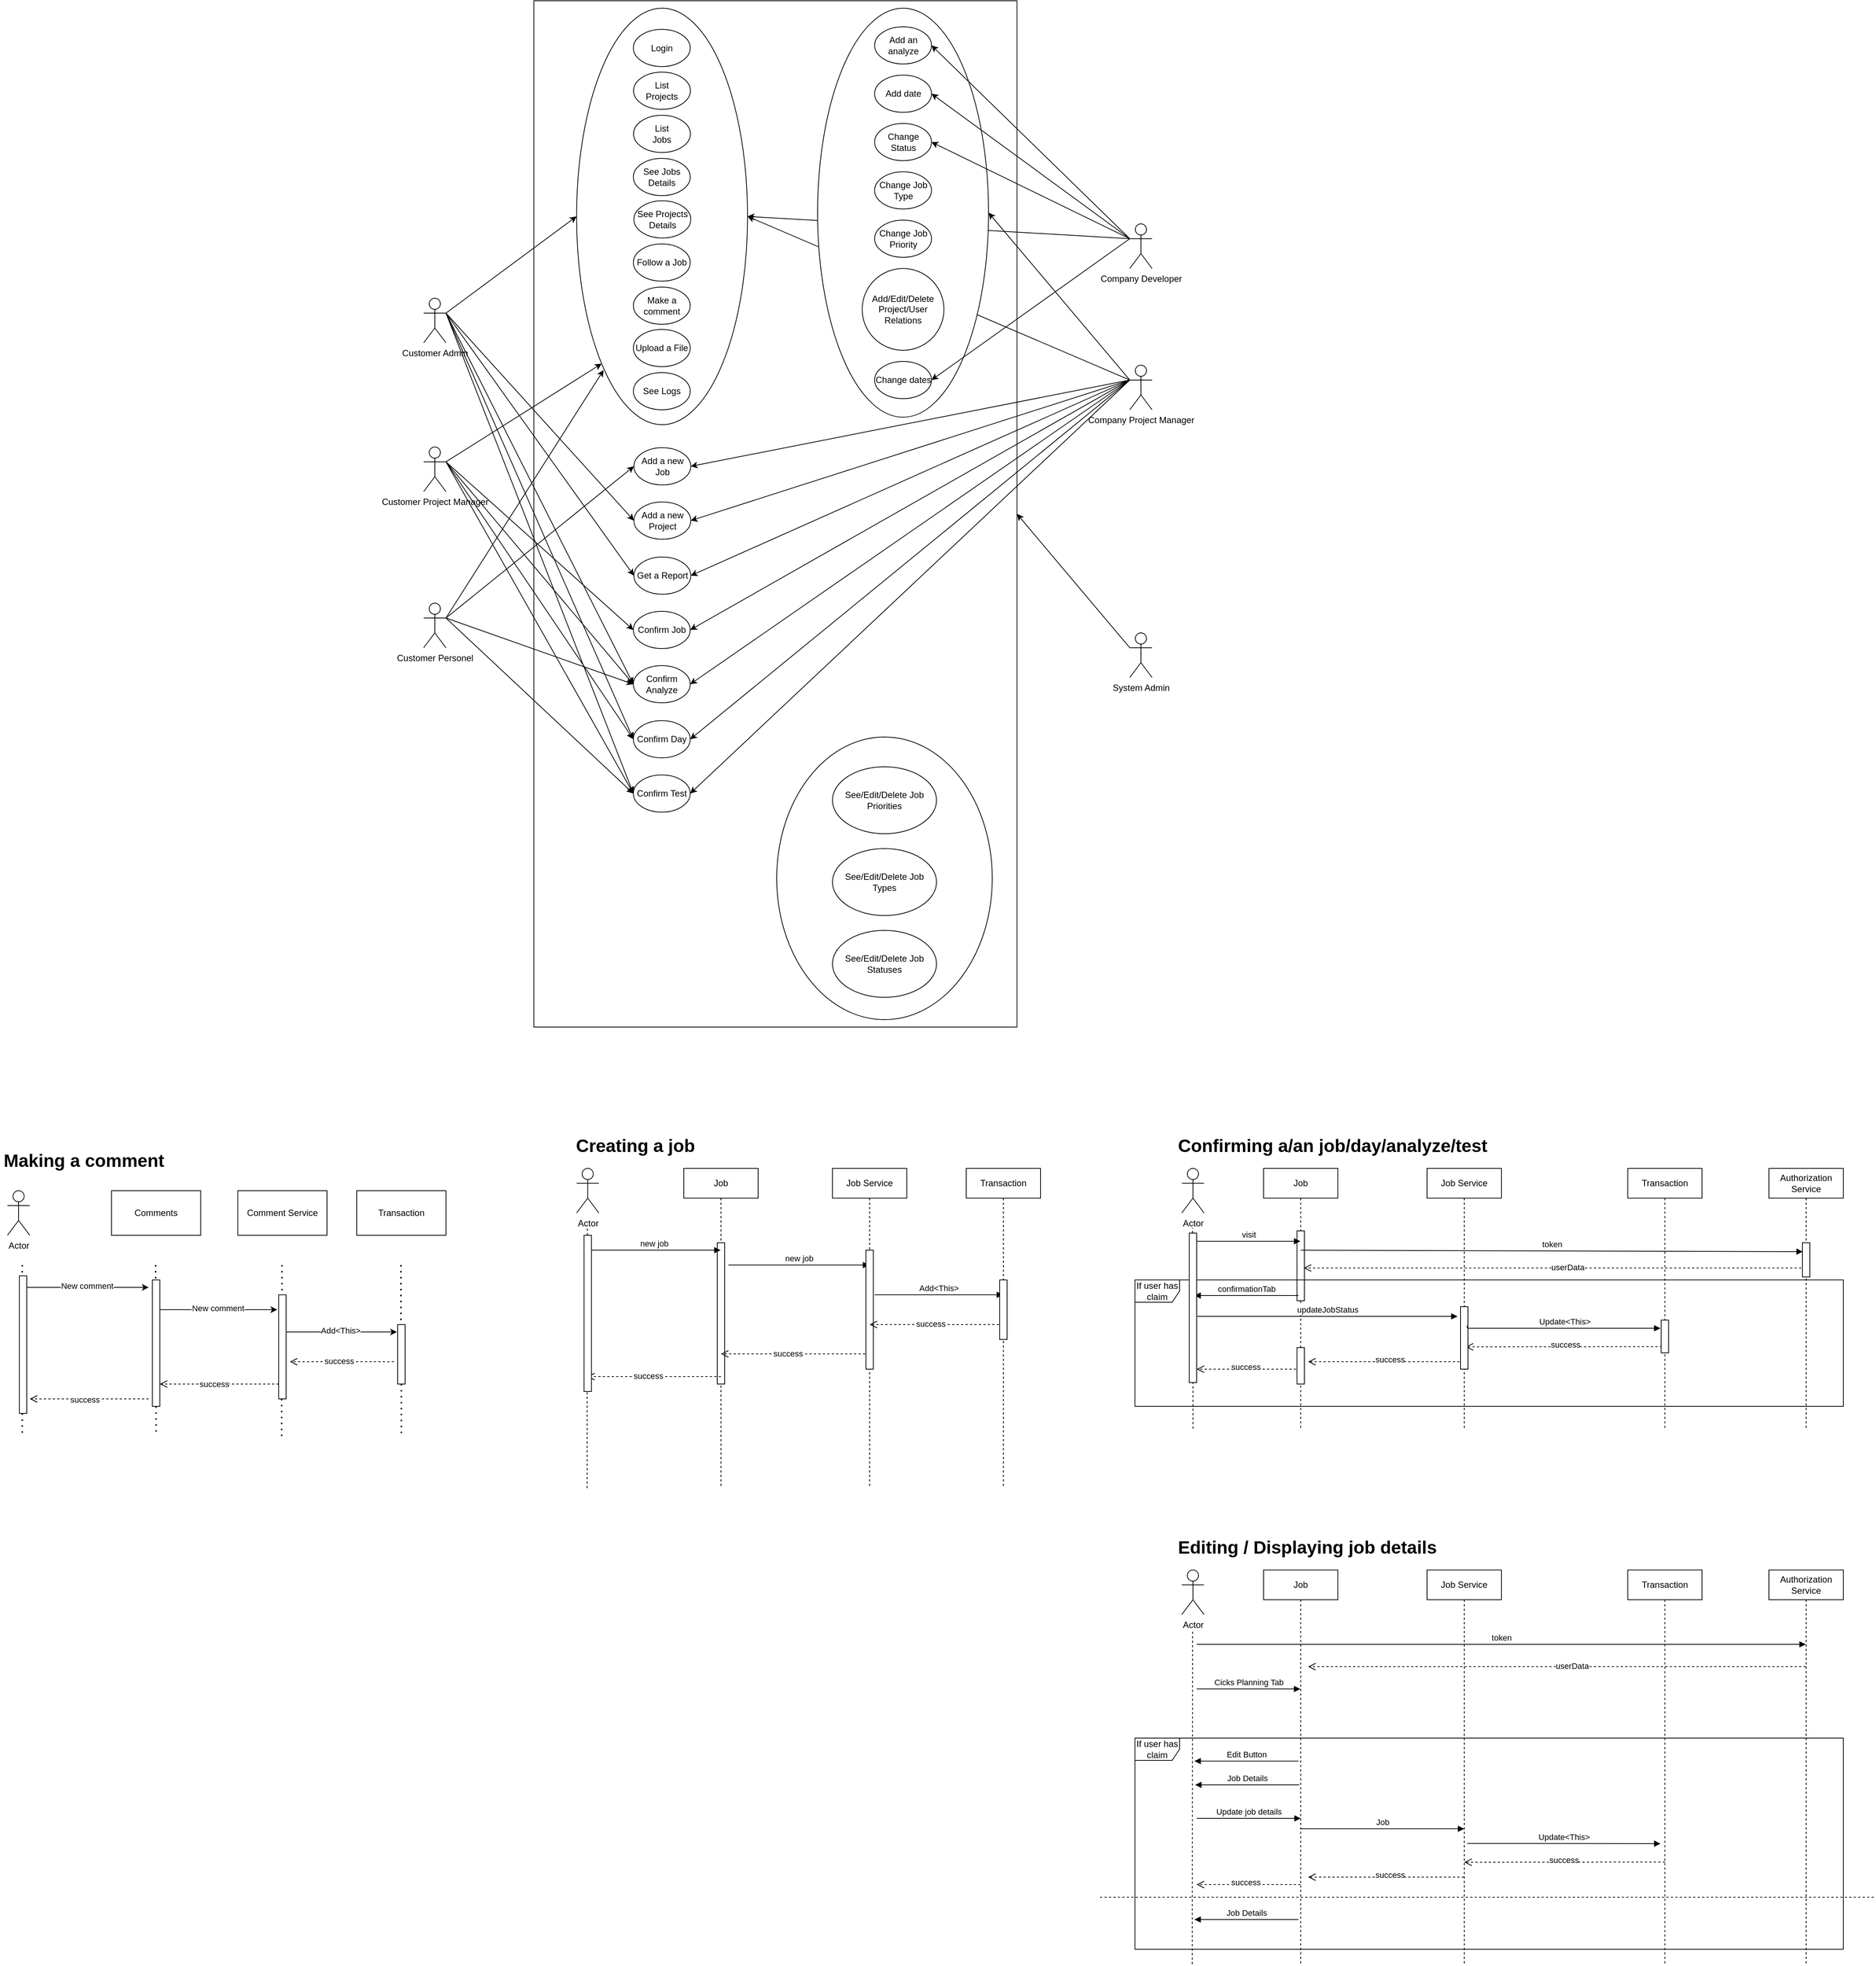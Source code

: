 <mxfile version="20.7.4" type="github">
  <diagram id="w45ohGnBDy_Xerp7tvFx" name="Sayfa -1">
    <mxGraphModel dx="1916" dy="584" grid="0" gridSize="10" guides="1" tooltips="1" connect="1" arrows="1" fold="1" page="0" pageScale="1" pageWidth="827" pageHeight="1169" math="0" shadow="0">
      <root>
        <mxCell id="0" />
        <mxCell id="1" parent="0" />
        <mxCell id="-uSJNEWJtSA9gPbqnGtd-9" value="" style="rounded=0;whiteSpace=wrap;html=1;" parent="1" vertex="1">
          <mxGeometry x="88.25" y="110" width="650" height="1380" as="geometry" />
        </mxCell>
        <mxCell id="Lnx99n3POOH0JyFM9fLy-15" value="" style="ellipse;whiteSpace=wrap;html=1;" parent="1" vertex="1">
          <mxGeometry x="415" y="1100" width="290" height="380" as="geometry" />
        </mxCell>
        <mxCell id="Lnx99n3POOH0JyFM9fLy-11" style="edgeStyle=none;rounded=0;orthogonalLoop=1;jettySize=auto;html=1;exitX=0;exitY=0.333;exitDx=0;exitDy=0;exitPerimeter=0;entryX=1;entryY=0.5;entryDx=0;entryDy=0;" parent="1" source="-uSJNEWJtSA9gPbqnGtd-5" target="Lnx99n3POOH0JyFM9fLy-6" edge="1">
          <mxGeometry relative="1" as="geometry" />
        </mxCell>
        <mxCell id="Lnx99n3POOH0JyFM9fLy-7" style="edgeStyle=none;rounded=0;orthogonalLoop=1;jettySize=auto;html=1;exitX=0;exitY=0.333;exitDx=0;exitDy=0;exitPerimeter=0;entryX=1;entryY=0.5;entryDx=0;entryDy=0;" parent="1" source="-uSJNEWJtSA9gPbqnGtd-4" target="Lnx99n3POOH0JyFM9fLy-6" edge="1">
          <mxGeometry relative="1" as="geometry" />
        </mxCell>
        <mxCell id="Lnx99n3POOH0JyFM9fLy-6" value="" style="ellipse;whiteSpace=wrap;html=1;" parent="1" vertex="1">
          <mxGeometry x="145.75" y="120" width="230" height="560" as="geometry" />
        </mxCell>
        <mxCell id="Lnx99n3POOH0JyFM9fLy-4" value="" style="ellipse;whiteSpace=wrap;html=1;" parent="1" vertex="1">
          <mxGeometry x="470" y="120" width="230" height="550" as="geometry" />
        </mxCell>
        <mxCell id="Lnx99n3POOH0JyFM9fLy-10" style="edgeStyle=none;rounded=0;orthogonalLoop=1;jettySize=auto;html=1;exitX=1;exitY=0.333;exitDx=0;exitDy=0;exitPerimeter=0;entryX=0.158;entryY=0.869;entryDx=0;entryDy=0;entryPerimeter=0;" parent="1" source="-uSJNEWJtSA9gPbqnGtd-1" target="Lnx99n3POOH0JyFM9fLy-6" edge="1">
          <mxGeometry relative="1" as="geometry" />
        </mxCell>
        <mxCell id="M1AFFUY-_mVOztEJetCT-13" style="edgeStyle=none;rounded=0;orthogonalLoop=1;jettySize=auto;html=1;exitX=1;exitY=0.333;exitDx=0;exitDy=0;exitPerimeter=0;entryX=0;entryY=0.5;entryDx=0;entryDy=0;" parent="1" source="-uSJNEWJtSA9gPbqnGtd-1" target="M1AFFUY-_mVOztEJetCT-6" edge="1">
          <mxGeometry relative="1" as="geometry" />
        </mxCell>
        <mxCell id="M1AFFUY-_mVOztEJetCT-14" style="edgeStyle=none;rounded=0;orthogonalLoop=1;jettySize=auto;html=1;exitX=1;exitY=0.333;exitDx=0;exitDy=0;exitPerimeter=0;entryX=0;entryY=0.5;entryDx=0;entryDy=0;" parent="1" source="-uSJNEWJtSA9gPbqnGtd-1" target="-uSJNEWJtSA9gPbqnGtd-65" edge="1">
          <mxGeometry relative="1" as="geometry" />
        </mxCell>
        <mxCell id="M1AFFUY-_mVOztEJetCT-22" style="edgeStyle=none;rounded=0;orthogonalLoop=1;jettySize=auto;html=1;exitX=1;exitY=0.333;exitDx=0;exitDy=0;exitPerimeter=0;entryX=0;entryY=0.5;entryDx=0;entryDy=0;" parent="1" source="-uSJNEWJtSA9gPbqnGtd-1" target="-uSJNEWJtSA9gPbqnGtd-18" edge="1">
          <mxGeometry relative="1" as="geometry" />
        </mxCell>
        <mxCell id="-uSJNEWJtSA9gPbqnGtd-1" value="Customer Personel" style="shape=umlActor;verticalLabelPosition=bottom;verticalAlign=top;html=1;outlineConnect=0;" parent="1" vertex="1">
          <mxGeometry x="-60" y="920" width="30" height="60" as="geometry" />
        </mxCell>
        <mxCell id="Lnx99n3POOH0JyFM9fLy-9" style="edgeStyle=none;rounded=0;orthogonalLoop=1;jettySize=auto;html=1;exitX=1;exitY=0.333;exitDx=0;exitDy=0;exitPerimeter=0;entryX=0;entryY=1;entryDx=0;entryDy=0;" parent="1" source="-uSJNEWJtSA9gPbqnGtd-2" target="Lnx99n3POOH0JyFM9fLy-6" edge="1">
          <mxGeometry relative="1" as="geometry" />
        </mxCell>
        <mxCell id="M1AFFUY-_mVOztEJetCT-8" style="edgeStyle=none;rounded=0;orthogonalLoop=1;jettySize=auto;html=1;exitX=1;exitY=0.333;exitDx=0;exitDy=0;exitPerimeter=0;entryX=0;entryY=0.5;entryDx=0;entryDy=0;" parent="1" source="-uSJNEWJtSA9gPbqnGtd-2" target="-uSJNEWJtSA9gPbqnGtd-17" edge="1">
          <mxGeometry relative="1" as="geometry" />
        </mxCell>
        <mxCell id="M1AFFUY-_mVOztEJetCT-12" style="edgeStyle=none;rounded=0;orthogonalLoop=1;jettySize=auto;html=1;exitX=1;exitY=0.333;exitDx=0;exitDy=0;exitPerimeter=0;entryX=0;entryY=0.5;entryDx=0;entryDy=0;" parent="1" source="-uSJNEWJtSA9gPbqnGtd-2" target="M1AFFUY-_mVOztEJetCT-6" edge="1">
          <mxGeometry relative="1" as="geometry" />
        </mxCell>
        <mxCell id="M1AFFUY-_mVOztEJetCT-24" style="edgeStyle=none;rounded=0;orthogonalLoop=1;jettySize=auto;html=1;exitX=1;exitY=0.333;exitDx=0;exitDy=0;exitPerimeter=0;entryX=0;entryY=0.5;entryDx=0;entryDy=0;" parent="1" source="-uSJNEWJtSA9gPbqnGtd-2" target="-uSJNEWJtSA9gPbqnGtd-18" edge="1">
          <mxGeometry relative="1" as="geometry" />
        </mxCell>
        <mxCell id="M1AFFUY-_mVOztEJetCT-26" style="edgeStyle=none;rounded=0;orthogonalLoop=1;jettySize=auto;html=1;exitX=1;exitY=0.333;exitDx=0;exitDy=0;exitPerimeter=0;entryX=0;entryY=0.5;entryDx=0;entryDy=0;" parent="1" source="-uSJNEWJtSA9gPbqnGtd-2" target="-uSJNEWJtSA9gPbqnGtd-19" edge="1">
          <mxGeometry relative="1" as="geometry" />
        </mxCell>
        <mxCell id="-uSJNEWJtSA9gPbqnGtd-2" value="Customer Project Manager" style="shape=umlActor;verticalLabelPosition=bottom;verticalAlign=top;html=1;outlineConnect=0;" parent="1" vertex="1">
          <mxGeometry x="-60" y="710" width="30" height="60" as="geometry" />
        </mxCell>
        <mxCell id="Lnx99n3POOH0JyFM9fLy-8" style="edgeStyle=none;rounded=0;orthogonalLoop=1;jettySize=auto;html=1;exitX=1;exitY=0.333;exitDx=0;exitDy=0;exitPerimeter=0;entryX=0;entryY=0.5;entryDx=0;entryDy=0;" parent="1" source="-uSJNEWJtSA9gPbqnGtd-3" target="Lnx99n3POOH0JyFM9fLy-6" edge="1">
          <mxGeometry relative="1" as="geometry" />
        </mxCell>
        <mxCell id="M1AFFUY-_mVOztEJetCT-1" style="rounded=0;orthogonalLoop=1;jettySize=auto;html=1;exitX=1;exitY=0.333;exitDx=0;exitDy=0;exitPerimeter=0;entryX=0;entryY=0.5;entryDx=0;entryDy=0;" parent="1" source="-uSJNEWJtSA9gPbqnGtd-3" target="-uSJNEWJtSA9gPbqnGtd-13" edge="1">
          <mxGeometry relative="1" as="geometry" />
        </mxCell>
        <mxCell id="M1AFFUY-_mVOztEJetCT-2" style="edgeStyle=none;rounded=0;orthogonalLoop=1;jettySize=auto;html=1;exitX=1;exitY=0.333;exitDx=0;exitDy=0;exitPerimeter=0;entryX=0;entryY=0.5;entryDx=0;entryDy=0;" parent="1" source="-uSJNEWJtSA9gPbqnGtd-3" target="-uSJNEWJtSA9gPbqnGtd-24" edge="1">
          <mxGeometry relative="1" as="geometry" />
        </mxCell>
        <mxCell id="M1AFFUY-_mVOztEJetCT-3" style="edgeStyle=none;rounded=0;orthogonalLoop=1;jettySize=auto;html=1;exitX=1;exitY=0.333;exitDx=0;exitDy=0;exitPerimeter=0;entryX=0;entryY=0.5;entryDx=0;entryDy=0;" parent="1" source="-uSJNEWJtSA9gPbqnGtd-3" target="-uSJNEWJtSA9gPbqnGtd-19" edge="1">
          <mxGeometry relative="1" as="geometry" />
        </mxCell>
        <mxCell id="M1AFFUY-_mVOztEJetCT-7" style="edgeStyle=none;rounded=0;orthogonalLoop=1;jettySize=auto;html=1;exitX=1;exitY=0.333;exitDx=0;exitDy=0;exitPerimeter=0;entryX=0;entryY=0.5;entryDx=0;entryDy=0;" parent="1" source="-uSJNEWJtSA9gPbqnGtd-3" target="M1AFFUY-_mVOztEJetCT-6" edge="1">
          <mxGeometry relative="1" as="geometry" />
        </mxCell>
        <mxCell id="M1AFFUY-_mVOztEJetCT-25" style="edgeStyle=none;rounded=0;orthogonalLoop=1;jettySize=auto;html=1;exitX=1;exitY=0.333;exitDx=0;exitDy=0;exitPerimeter=0;entryX=0;entryY=0.5;entryDx=0;entryDy=0;" parent="1" source="-uSJNEWJtSA9gPbqnGtd-3" target="-uSJNEWJtSA9gPbqnGtd-18" edge="1">
          <mxGeometry relative="1" as="geometry" />
        </mxCell>
        <mxCell id="-uSJNEWJtSA9gPbqnGtd-3" value="Customer Admin" style="shape=umlActor;verticalLabelPosition=bottom;verticalAlign=top;html=1;outlineConnect=0;" parent="1" vertex="1">
          <mxGeometry x="-60" y="510" width="30" height="60" as="geometry" />
        </mxCell>
        <mxCell id="Lnx99n3POOH0JyFM9fLy-12" style="edgeStyle=none;rounded=0;orthogonalLoop=1;jettySize=auto;html=1;exitX=0;exitY=0.333;exitDx=0;exitDy=0;exitPerimeter=0;entryX=1;entryY=0.5;entryDx=0;entryDy=0;" parent="1" source="-uSJNEWJtSA9gPbqnGtd-4" target="-uSJNEWJtSA9gPbqnGtd-21" edge="1">
          <mxGeometry relative="1" as="geometry" />
        </mxCell>
        <mxCell id="Lnx99n3POOH0JyFM9fLy-13" style="edgeStyle=none;rounded=0;orthogonalLoop=1;jettySize=auto;html=1;exitX=0;exitY=0.333;exitDx=0;exitDy=0;exitPerimeter=0;entryX=1;entryY=0.5;entryDx=0;entryDy=0;" parent="1" source="-uSJNEWJtSA9gPbqnGtd-4" target="-uSJNEWJtSA9gPbqnGtd-20" edge="1">
          <mxGeometry relative="1" as="geometry" />
        </mxCell>
        <mxCell id="Lnx99n3POOH0JyFM9fLy-14" style="edgeStyle=none;rounded=0;orthogonalLoop=1;jettySize=auto;html=1;exitX=0;exitY=0.333;exitDx=0;exitDy=0;exitPerimeter=0;entryX=1;entryY=0.5;entryDx=0;entryDy=0;" parent="1" source="-uSJNEWJtSA9gPbqnGtd-4" target="-uSJNEWJtSA9gPbqnGtd-14" edge="1">
          <mxGeometry relative="1" as="geometry" />
        </mxCell>
        <mxCell id="M1AFFUY-_mVOztEJetCT-65" style="edgeStyle=none;rounded=0;orthogonalLoop=1;jettySize=auto;html=1;exitX=0;exitY=0.333;exitDx=0;exitDy=0;exitPerimeter=0;entryX=1;entryY=0.5;entryDx=0;entryDy=0;" parent="1" source="-uSJNEWJtSA9gPbqnGtd-4" target="M1AFFUY-_mVOztEJetCT-61" edge="1">
          <mxGeometry relative="1" as="geometry" />
        </mxCell>
        <mxCell id="-uSJNEWJtSA9gPbqnGtd-4" value="Company Developer" style="shape=umlActor;verticalLabelPosition=bottom;verticalAlign=top;html=1;outlineConnect=0;" parent="1" vertex="1">
          <mxGeometry x="890" y="410" width="30" height="60" as="geometry" />
        </mxCell>
        <mxCell id="Lnx99n3POOH0JyFM9fLy-5" style="edgeStyle=none;rounded=0;orthogonalLoop=1;jettySize=auto;html=1;exitX=0;exitY=0.333;exitDx=0;exitDy=0;exitPerimeter=0;entryX=1;entryY=0.5;entryDx=0;entryDy=0;" parent="1" source="-uSJNEWJtSA9gPbqnGtd-5" target="Lnx99n3POOH0JyFM9fLy-4" edge="1">
          <mxGeometry relative="1" as="geometry" />
        </mxCell>
        <mxCell id="M1AFFUY-_mVOztEJetCT-15" style="edgeStyle=none;rounded=0;orthogonalLoop=1;jettySize=auto;html=1;exitX=0;exitY=0.333;exitDx=0;exitDy=0;exitPerimeter=0;entryX=1;entryY=0.5;entryDx=0;entryDy=0;" parent="1" source="-uSJNEWJtSA9gPbqnGtd-5" target="-uSJNEWJtSA9gPbqnGtd-13" edge="1">
          <mxGeometry relative="1" as="geometry" />
        </mxCell>
        <mxCell id="M1AFFUY-_mVOztEJetCT-16" style="edgeStyle=none;rounded=0;orthogonalLoop=1;jettySize=auto;html=1;exitX=0;exitY=0.333;exitDx=0;exitDy=0;exitPerimeter=0;entryX=1;entryY=0.5;entryDx=0;entryDy=0;" parent="1" source="-uSJNEWJtSA9gPbqnGtd-5" target="-uSJNEWJtSA9gPbqnGtd-65" edge="1">
          <mxGeometry relative="1" as="geometry" />
        </mxCell>
        <mxCell id="M1AFFUY-_mVOztEJetCT-17" style="edgeStyle=none;rounded=0;orthogonalLoop=1;jettySize=auto;html=1;exitX=0;exitY=0.333;exitDx=0;exitDy=0;exitPerimeter=0;entryX=1;entryY=0.5;entryDx=0;entryDy=0;" parent="1" source="-uSJNEWJtSA9gPbqnGtd-5" target="-uSJNEWJtSA9gPbqnGtd-24" edge="1">
          <mxGeometry relative="1" as="geometry" />
        </mxCell>
        <mxCell id="M1AFFUY-_mVOztEJetCT-18" style="edgeStyle=none;rounded=0;orthogonalLoop=1;jettySize=auto;html=1;exitX=0;exitY=0.333;exitDx=0;exitDy=0;exitPerimeter=0;entryX=1;entryY=0.5;entryDx=0;entryDy=0;" parent="1" source="-uSJNEWJtSA9gPbqnGtd-5" target="-uSJNEWJtSA9gPbqnGtd-17" edge="1">
          <mxGeometry relative="1" as="geometry" />
        </mxCell>
        <mxCell id="M1AFFUY-_mVOztEJetCT-19" style="edgeStyle=none;rounded=0;orthogonalLoop=1;jettySize=auto;html=1;exitX=0;exitY=0.333;exitDx=0;exitDy=0;exitPerimeter=0;entryX=1;entryY=0.5;entryDx=0;entryDy=0;" parent="1" source="-uSJNEWJtSA9gPbqnGtd-5" target="-uSJNEWJtSA9gPbqnGtd-18" edge="1">
          <mxGeometry relative="1" as="geometry" />
        </mxCell>
        <mxCell id="M1AFFUY-_mVOztEJetCT-20" style="edgeStyle=none;rounded=0;orthogonalLoop=1;jettySize=auto;html=1;exitX=0;exitY=0.333;exitDx=0;exitDy=0;exitPerimeter=0;entryX=1;entryY=0.5;entryDx=0;entryDy=0;" parent="1" source="-uSJNEWJtSA9gPbqnGtd-5" target="-uSJNEWJtSA9gPbqnGtd-19" edge="1">
          <mxGeometry relative="1" as="geometry" />
        </mxCell>
        <mxCell id="M1AFFUY-_mVOztEJetCT-21" style="edgeStyle=none;rounded=0;orthogonalLoop=1;jettySize=auto;html=1;exitX=0;exitY=0.333;exitDx=0;exitDy=0;exitPerimeter=0;entryX=1;entryY=0.5;entryDx=0;entryDy=0;" parent="1" source="-uSJNEWJtSA9gPbqnGtd-5" target="M1AFFUY-_mVOztEJetCT-6" edge="1">
          <mxGeometry relative="1" as="geometry" />
        </mxCell>
        <mxCell id="-uSJNEWJtSA9gPbqnGtd-5" value="Company Project Manager" style="shape=umlActor;verticalLabelPosition=bottom;verticalAlign=top;html=1;outlineConnect=0;" parent="1" vertex="1">
          <mxGeometry x="890" y="600" width="30" height="60" as="geometry" />
        </mxCell>
        <mxCell id="Lnx99n3POOH0JyFM9fLy-3" style="edgeStyle=none;rounded=0;orthogonalLoop=1;jettySize=auto;html=1;exitX=0;exitY=0.333;exitDx=0;exitDy=0;exitPerimeter=0;entryX=1;entryY=0.5;entryDx=0;entryDy=0;" parent="1" source="-uSJNEWJtSA9gPbqnGtd-6" target="-uSJNEWJtSA9gPbqnGtd-9" edge="1">
          <mxGeometry relative="1" as="geometry" />
        </mxCell>
        <mxCell id="-uSJNEWJtSA9gPbqnGtd-6" value="System Admin" style="shape=umlActor;verticalLabelPosition=bottom;verticalAlign=top;html=1;outlineConnect=0;" parent="1" vertex="1">
          <mxGeometry x="890" y="960" width="30" height="60" as="geometry" />
        </mxCell>
        <mxCell id="-uSJNEWJtSA9gPbqnGtd-10" value="Login" style="ellipse;whiteSpace=wrap;html=1;" parent="1" vertex="1">
          <mxGeometry x="222.13" y="148.5" width="76.5" height="50" as="geometry" />
        </mxCell>
        <mxCell id="-uSJNEWJtSA9gPbqnGtd-11" value="List&lt;br&gt;Projects" style="ellipse;whiteSpace=wrap;html=1;" parent="1" vertex="1">
          <mxGeometry x="222.38" y="206" width="76.5" height="50" as="geometry" />
        </mxCell>
        <mxCell id="-uSJNEWJtSA9gPbqnGtd-12" value="List&lt;br&gt;Jobs" style="ellipse;whiteSpace=wrap;html=1;" parent="1" vertex="1">
          <mxGeometry x="222.38" y="264" width="76.5" height="50" as="geometry" />
        </mxCell>
        <mxCell id="-uSJNEWJtSA9gPbqnGtd-13" value="Add a new Project" style="ellipse;whiteSpace=wrap;html=1;" parent="1" vertex="1">
          <mxGeometry x="222.88" y="784" width="76.5" height="50" as="geometry" />
        </mxCell>
        <mxCell id="-uSJNEWJtSA9gPbqnGtd-14" value="Add an analyze" style="ellipse;whiteSpace=wrap;html=1;" parent="1" vertex="1">
          <mxGeometry x="546.75" y="145" width="76.5" height="50" as="geometry" />
        </mxCell>
        <mxCell id="-uSJNEWJtSA9gPbqnGtd-16" value="See Jobs Details" style="ellipse;whiteSpace=wrap;html=1;" parent="1" vertex="1">
          <mxGeometry x="222.13" y="322" width="76.5" height="50" as="geometry" />
        </mxCell>
        <mxCell id="-uSJNEWJtSA9gPbqnGtd-17" value="Confirm Job" style="ellipse;whiteSpace=wrap;html=1;" parent="1" vertex="1">
          <mxGeometry x="222.13" y="931" width="76.5" height="50" as="geometry" />
        </mxCell>
        <mxCell id="-uSJNEWJtSA9gPbqnGtd-18" value="Confirm Analyze" style="ellipse;whiteSpace=wrap;html=1;" parent="1" vertex="1">
          <mxGeometry x="222.13" y="1004" width="76.5" height="50" as="geometry" />
        </mxCell>
        <mxCell id="-uSJNEWJtSA9gPbqnGtd-19" value="Confirm Day" style="ellipse;whiteSpace=wrap;html=1;" parent="1" vertex="1">
          <mxGeometry x="222.13" y="1078" width="76.5" height="50" as="geometry" />
        </mxCell>
        <mxCell id="-uSJNEWJtSA9gPbqnGtd-20" value="Add date" style="ellipse;whiteSpace=wrap;html=1;" parent="1" vertex="1">
          <mxGeometry x="546.75" y="210" width="76.5" height="50" as="geometry" />
        </mxCell>
        <mxCell id="-uSJNEWJtSA9gPbqnGtd-21" value="Change Status" style="ellipse;whiteSpace=wrap;html=1;" parent="1" vertex="1">
          <mxGeometry x="546.75" y="275" width="76.5" height="50" as="geometry" />
        </mxCell>
        <mxCell id="-uSJNEWJtSA9gPbqnGtd-22" value="Change Job Type" style="ellipse;whiteSpace=wrap;html=1;" parent="1" vertex="1">
          <mxGeometry x="546.75" y="340" width="76.5" height="50" as="geometry" />
        </mxCell>
        <mxCell id="-uSJNEWJtSA9gPbqnGtd-23" value="See Projects Details" style="ellipse;whiteSpace=wrap;html=1;" parent="1" vertex="1">
          <mxGeometry x="222.88" y="379" width="76.5" height="50" as="geometry" />
        </mxCell>
        <mxCell id="-uSJNEWJtSA9gPbqnGtd-24" value="Get a Report" style="ellipse;whiteSpace=wrap;html=1;" parent="1" vertex="1">
          <mxGeometry x="222.88" y="858" width="76.5" height="50" as="geometry" />
        </mxCell>
        <mxCell id="-uSJNEWJtSA9gPbqnGtd-25" value="Change Job Priority" style="ellipse;whiteSpace=wrap;html=1;" parent="1" vertex="1">
          <mxGeometry x="546.75" y="405" width="76.5" height="50" as="geometry" />
        </mxCell>
        <mxCell id="-uSJNEWJtSA9gPbqnGtd-26" value="Follow a Job" style="ellipse;whiteSpace=wrap;html=1;" parent="1" vertex="1">
          <mxGeometry x="222.13" y="437" width="76.5" height="50" as="geometry" />
        </mxCell>
        <mxCell id="-uSJNEWJtSA9gPbqnGtd-65" value="Add a new Job" style="ellipse;whiteSpace=wrap;html=1;" parent="1" vertex="1">
          <mxGeometry x="222.88" y="711" width="76.5" height="50" as="geometry" />
        </mxCell>
        <mxCell id="-uSJNEWJtSA9gPbqnGtd-94" value="See/Edit/Delete Job Priorities" style="ellipse;whiteSpace=wrap;html=1;" parent="1" vertex="1">
          <mxGeometry x="490" y="1140" width="140" height="90" as="geometry" />
        </mxCell>
        <mxCell id="-uSJNEWJtSA9gPbqnGtd-95" value="See/Edit/Delete Job Types" style="ellipse;whiteSpace=wrap;html=1;" parent="1" vertex="1">
          <mxGeometry x="490" y="1250" width="140" height="90" as="geometry" />
        </mxCell>
        <mxCell id="-uSJNEWJtSA9gPbqnGtd-96" value="See/Edit/Delete Job Statuses" style="ellipse;whiteSpace=wrap;html=1;" parent="1" vertex="1">
          <mxGeometry x="490" y="1360" width="140" height="90" as="geometry" />
        </mxCell>
        <mxCell id="-uSJNEWJtSA9gPbqnGtd-97" value="Add/Edit/Delete Project/User Relations" style="ellipse;whiteSpace=wrap;html=1;" parent="1" vertex="1">
          <mxGeometry x="530" y="470" width="110" height="110" as="geometry" />
        </mxCell>
        <mxCell id="CAaWFLAtYZoqQ0CIBGkB-1" value="Actor" style="shape=umlActor;verticalLabelPosition=bottom;verticalAlign=top;html=1;outlineConnect=0;" parent="1" vertex="1">
          <mxGeometry x="-620" y="1710" width="30" height="60" as="geometry" />
        </mxCell>
        <mxCell id="CAaWFLAtYZoqQ0CIBGkB-2" value="" style="endArrow=none;dashed=1;html=1;dashPattern=1 3;strokeWidth=2;rounded=0;startArrow=none;" parent="1" source="CAaWFLAtYZoqQ0CIBGkB-45" edge="1">
          <mxGeometry width="50" height="50" relative="1" as="geometry">
            <mxPoint x="-600" y="1810" as="sourcePoint" />
            <mxPoint x="-600" y="2040" as="targetPoint" />
          </mxGeometry>
        </mxCell>
        <mxCell id="CAaWFLAtYZoqQ0CIBGkB-3" value="Comments" style="rounded=0;whiteSpace=wrap;html=1;" parent="1" vertex="1">
          <mxGeometry x="-480" y="1710" width="120" height="60" as="geometry" />
        </mxCell>
        <mxCell id="CAaWFLAtYZoqQ0CIBGkB-4" value="Comment Service" style="rounded=0;whiteSpace=wrap;html=1;" parent="1" vertex="1">
          <mxGeometry x="-310" y="1710" width="120" height="60" as="geometry" />
        </mxCell>
        <mxCell id="CAaWFLAtYZoqQ0CIBGkB-5" value="Transaction" style="rounded=0;whiteSpace=wrap;html=1;" parent="1" vertex="1">
          <mxGeometry x="-150" y="1710" width="120" height="60" as="geometry" />
        </mxCell>
        <mxCell id="CAaWFLAtYZoqQ0CIBGkB-6" value="" style="endArrow=none;dashed=1;html=1;dashPattern=1 3;strokeWidth=2;rounded=0;startArrow=none;" parent="1" source="CAaWFLAtYZoqQ0CIBGkB-22" edge="1">
          <mxGeometry width="50" height="50" relative="1" as="geometry">
            <mxPoint x="-420.59" y="1810" as="sourcePoint" />
            <mxPoint x="-420" y="2040" as="targetPoint" />
          </mxGeometry>
        </mxCell>
        <mxCell id="CAaWFLAtYZoqQ0CIBGkB-7" value="" style="endArrow=none;dashed=1;html=1;dashPattern=1 3;strokeWidth=2;rounded=0;startArrow=none;" parent="1" source="CAaWFLAtYZoqQ0CIBGkB-20" edge="1">
          <mxGeometry width="50" height="50" relative="1" as="geometry">
            <mxPoint x="-250.59" y="1810" as="sourcePoint" />
            <mxPoint x="-251" y="2040" as="targetPoint" />
          </mxGeometry>
        </mxCell>
        <mxCell id="CAaWFLAtYZoqQ0CIBGkB-8" value="" style="endArrow=none;dashed=1;html=1;dashPattern=1 3;strokeWidth=2;rounded=0;startArrow=none;" parent="1" source="CAaWFLAtYZoqQ0CIBGkB-18" edge="1">
          <mxGeometry width="50" height="50" relative="1" as="geometry">
            <mxPoint x="-90.59" y="1810" as="sourcePoint" />
            <mxPoint x="-90" y="2040" as="targetPoint" />
          </mxGeometry>
        </mxCell>
        <mxCell id="CAaWFLAtYZoqQ0CIBGkB-9" value="" style="endArrow=classic;html=1;rounded=0;" parent="1" edge="1">
          <mxGeometry width="50" height="50" relative="1" as="geometry">
            <mxPoint x="-600" y="1840" as="sourcePoint" />
            <mxPoint x="-430" y="1840" as="targetPoint" />
          </mxGeometry>
        </mxCell>
        <mxCell id="CAaWFLAtYZoqQ0CIBGkB-10" value="New comment" style="edgeLabel;html=1;align=center;verticalAlign=middle;resizable=0;points=[];" parent="CAaWFLAtYZoqQ0CIBGkB-9" vertex="1" connectable="0">
          <mxGeometry x="0.269" y="3" relative="1" as="geometry">
            <mxPoint x="-21" y="1" as="offset" />
          </mxGeometry>
        </mxCell>
        <mxCell id="CAaWFLAtYZoqQ0CIBGkB-11" value="" style="endArrow=classic;html=1;rounded=0;" parent="1" edge="1">
          <mxGeometry width="50" height="50" relative="1" as="geometry">
            <mxPoint x="-420" y="1870" as="sourcePoint" />
            <mxPoint x="-257" y="1870" as="targetPoint" />
          </mxGeometry>
        </mxCell>
        <mxCell id="CAaWFLAtYZoqQ0CIBGkB-12" value="New comment" style="edgeLabel;html=1;align=center;verticalAlign=middle;resizable=0;points=[];" parent="CAaWFLAtYZoqQ0CIBGkB-11" vertex="1" connectable="0">
          <mxGeometry x="0.269" y="3" relative="1" as="geometry">
            <mxPoint x="-21" y="1" as="offset" />
          </mxGeometry>
        </mxCell>
        <mxCell id="CAaWFLAtYZoqQ0CIBGkB-13" value="" style="endArrow=classic;html=1;rounded=0;" parent="1" edge="1">
          <mxGeometry width="50" height="50" relative="1" as="geometry">
            <mxPoint x="-246" y="1900" as="sourcePoint" />
            <mxPoint x="-96" y="1900" as="targetPoint" />
          </mxGeometry>
        </mxCell>
        <mxCell id="CAaWFLAtYZoqQ0CIBGkB-14" value="Add&amp;lt;This&amp;gt;" style="edgeLabel;html=1;align=center;verticalAlign=middle;resizable=0;points=[];" parent="CAaWFLAtYZoqQ0CIBGkB-13" vertex="1" connectable="0">
          <mxGeometry x="0.269" y="3" relative="1" as="geometry">
            <mxPoint x="-21" y="1" as="offset" />
          </mxGeometry>
        </mxCell>
        <mxCell id="CAaWFLAtYZoqQ0CIBGkB-15" value="" style="html=1;verticalAlign=bottom;endArrow=open;dashed=1;endSize=8;rounded=0;" parent="1" edge="1">
          <mxGeometry relative="1" as="geometry">
            <mxPoint x="-100" y="1940" as="sourcePoint" />
            <mxPoint x="-240" y="1940" as="targetPoint" />
          </mxGeometry>
        </mxCell>
        <mxCell id="CAaWFLAtYZoqQ0CIBGkB-32" value="success" style="edgeLabel;html=1;align=center;verticalAlign=middle;resizable=0;points=[];" parent="CAaWFLAtYZoqQ0CIBGkB-15" vertex="1" connectable="0">
          <mxGeometry x="0.214" y="2" relative="1" as="geometry">
            <mxPoint x="11" y="-3" as="offset" />
          </mxGeometry>
        </mxCell>
        <mxCell id="CAaWFLAtYZoqQ0CIBGkB-16" value="" style="html=1;verticalAlign=bottom;endArrow=open;dashed=1;endSize=8;rounded=0;" parent="1" edge="1">
          <mxGeometry relative="1" as="geometry">
            <mxPoint x="-255" y="1970" as="sourcePoint" />
            <mxPoint x="-415" y="1970" as="targetPoint" />
          </mxGeometry>
        </mxCell>
        <mxCell id="CAaWFLAtYZoqQ0CIBGkB-33" value="success" style="edgeLabel;html=1;align=center;verticalAlign=middle;resizable=0;points=[];" parent="CAaWFLAtYZoqQ0CIBGkB-16" vertex="1" connectable="0">
          <mxGeometry x="0.212" y="3" relative="1" as="geometry">
            <mxPoint x="10" y="-3" as="offset" />
          </mxGeometry>
        </mxCell>
        <mxCell id="CAaWFLAtYZoqQ0CIBGkB-17" value="" style="html=1;verticalAlign=bottom;endArrow=open;dashed=1;endSize=8;rounded=0;" parent="1" edge="1">
          <mxGeometry relative="1" as="geometry">
            <mxPoint x="-430" y="1990" as="sourcePoint" />
            <mxPoint x="-590" y="1990" as="targetPoint" />
          </mxGeometry>
        </mxCell>
        <mxCell id="CAaWFLAtYZoqQ0CIBGkB-34" value="success" style="edgeLabel;html=1;align=center;verticalAlign=middle;resizable=0;points=[];" parent="CAaWFLAtYZoqQ0CIBGkB-17" vertex="1" connectable="0">
          <mxGeometry x="0.263" y="-1" relative="1" as="geometry">
            <mxPoint x="15" y="2" as="offset" />
          </mxGeometry>
        </mxCell>
        <mxCell id="CAaWFLAtYZoqQ0CIBGkB-18" value="" style="html=1;points=[];perimeter=orthogonalPerimeter;" parent="1" vertex="1">
          <mxGeometry x="-95" y="1890" width="10" height="80" as="geometry" />
        </mxCell>
        <mxCell id="CAaWFLAtYZoqQ0CIBGkB-19" value="" style="endArrow=none;dashed=1;html=1;dashPattern=1 3;strokeWidth=2;rounded=0;" parent="1" target="CAaWFLAtYZoqQ0CIBGkB-18" edge="1">
          <mxGeometry width="50" height="50" relative="1" as="geometry">
            <mxPoint x="-90.59" y="1810" as="sourcePoint" />
            <mxPoint x="-90.59" y="2390" as="targetPoint" />
          </mxGeometry>
        </mxCell>
        <mxCell id="CAaWFLAtYZoqQ0CIBGkB-20" value="" style="html=1;points=[];perimeter=orthogonalPerimeter;" parent="1" vertex="1">
          <mxGeometry x="-255" y="1850" width="10" height="140" as="geometry" />
        </mxCell>
        <mxCell id="CAaWFLAtYZoqQ0CIBGkB-21" value="" style="endArrow=none;dashed=1;html=1;dashPattern=1 3;strokeWidth=2;rounded=0;" parent="1" target="CAaWFLAtYZoqQ0CIBGkB-20" edge="1">
          <mxGeometry width="50" height="50" relative="1" as="geometry">
            <mxPoint x="-250.59" y="1810" as="sourcePoint" />
            <mxPoint x="-250.59" y="2390" as="targetPoint" />
          </mxGeometry>
        </mxCell>
        <mxCell id="CAaWFLAtYZoqQ0CIBGkB-22" value="" style="html=1;points=[];perimeter=orthogonalPerimeter;" parent="1" vertex="1">
          <mxGeometry x="-425" y="1830" width="10" height="170" as="geometry" />
        </mxCell>
        <mxCell id="CAaWFLAtYZoqQ0CIBGkB-23" value="" style="endArrow=none;dashed=1;html=1;dashPattern=1 3;strokeWidth=2;rounded=0;" parent="1" target="CAaWFLAtYZoqQ0CIBGkB-22" edge="1">
          <mxGeometry width="50" height="50" relative="1" as="geometry">
            <mxPoint x="-420.59" y="1810" as="sourcePoint" />
            <mxPoint x="-420.59" y="2390" as="targetPoint" />
          </mxGeometry>
        </mxCell>
        <mxCell id="CAaWFLAtYZoqQ0CIBGkB-25" value="&lt;h1&gt;Making a comment&lt;/h1&gt;" style="text;html=1;strokeColor=none;fillColor=none;spacing=5;spacingTop=-20;whiteSpace=wrap;overflow=hidden;rounded=0;" parent="1" vertex="1">
          <mxGeometry x="-630" y="1650" width="240" height="40" as="geometry" />
        </mxCell>
        <mxCell id="CAaWFLAtYZoqQ0CIBGkB-26" value="Actor" style="shape=umlActor;verticalLabelPosition=bottom;verticalAlign=top;html=1;" parent="1" vertex="1">
          <mxGeometry x="145.75" y="1680" width="30" height="60" as="geometry" />
        </mxCell>
        <mxCell id="CAaWFLAtYZoqQ0CIBGkB-27" value="Job" style="shape=umlLifeline;perimeter=lifelinePerimeter;whiteSpace=wrap;html=1;container=1;collapsible=0;recursiveResize=0;outlineConnect=0;" parent="1" vertex="1">
          <mxGeometry x="290" y="1680" width="100" height="430" as="geometry" />
        </mxCell>
        <mxCell id="CAaWFLAtYZoqQ0CIBGkB-37" value="new job" style="html=1;verticalAlign=bottom;endArrow=block;rounded=0;" parent="CAaWFLAtYZoqQ0CIBGkB-27" target="CAaWFLAtYZoqQ0CIBGkB-28" edge="1">
          <mxGeometry width="80" relative="1" as="geometry">
            <mxPoint x="60" y="130" as="sourcePoint" />
            <mxPoint x="140" y="130" as="targetPoint" />
          </mxGeometry>
        </mxCell>
        <mxCell id="CAaWFLAtYZoqQ0CIBGkB-50" value="" style="html=1;points=[];perimeter=orthogonalPerimeter;" parent="CAaWFLAtYZoqQ0CIBGkB-27" vertex="1">
          <mxGeometry x="45" y="100" width="10" height="190" as="geometry" />
        </mxCell>
        <mxCell id="CAaWFLAtYZoqQ0CIBGkB-28" value="Job Service" style="shape=umlLifeline;perimeter=lifelinePerimeter;whiteSpace=wrap;html=1;container=1;collapsible=0;recursiveResize=0;outlineConnect=0;" parent="1" vertex="1">
          <mxGeometry x="490" y="1680" width="100" height="430" as="geometry" />
        </mxCell>
        <mxCell id="CAaWFLAtYZoqQ0CIBGkB-38" value="Add&amp;lt;This&amp;gt;" style="html=1;verticalAlign=bottom;endArrow=block;rounded=0;" parent="CAaWFLAtYZoqQ0CIBGkB-28" target="CAaWFLAtYZoqQ0CIBGkB-29" edge="1">
          <mxGeometry width="80" relative="1" as="geometry">
            <mxPoint x="56.75" y="170" as="sourcePoint" />
            <mxPoint x="136.75" y="170" as="targetPoint" />
          </mxGeometry>
        </mxCell>
        <mxCell id="CAaWFLAtYZoqQ0CIBGkB-41" value="" style="html=1;verticalAlign=bottom;endArrow=open;dashed=1;endSize=8;rounded=0;" parent="CAaWFLAtYZoqQ0CIBGkB-28" target="CAaWFLAtYZoqQ0CIBGkB-27" edge="1">
          <mxGeometry relative="1" as="geometry">
            <mxPoint x="50" y="249.5" as="sourcePoint" />
            <mxPoint x="-90" y="249.5" as="targetPoint" />
          </mxGeometry>
        </mxCell>
        <mxCell id="CAaWFLAtYZoqQ0CIBGkB-42" value="success" style="edgeLabel;html=1;align=center;verticalAlign=middle;resizable=0;points=[];" parent="CAaWFLAtYZoqQ0CIBGkB-41" vertex="1" connectable="0">
          <mxGeometry x="0.214" y="2" relative="1" as="geometry">
            <mxPoint x="11" y="-3" as="offset" />
          </mxGeometry>
        </mxCell>
        <mxCell id="CAaWFLAtYZoqQ0CIBGkB-51" value="" style="html=1;points=[];perimeter=orthogonalPerimeter;" parent="CAaWFLAtYZoqQ0CIBGkB-28" vertex="1">
          <mxGeometry x="45" y="110" width="10" height="160" as="geometry" />
        </mxCell>
        <mxCell id="CAaWFLAtYZoqQ0CIBGkB-29" value="Transaction" style="shape=umlLifeline;perimeter=lifelinePerimeter;whiteSpace=wrap;html=1;container=1;collapsible=0;recursiveResize=0;outlineConnect=0;" parent="1" vertex="1">
          <mxGeometry x="670" y="1680" width="100" height="430" as="geometry" />
        </mxCell>
        <mxCell id="CAaWFLAtYZoqQ0CIBGkB-39" value="" style="html=1;verticalAlign=bottom;endArrow=open;dashed=1;endSize=8;rounded=0;" parent="CAaWFLAtYZoqQ0CIBGkB-29" target="CAaWFLAtYZoqQ0CIBGkB-28" edge="1">
          <mxGeometry relative="1" as="geometry">
            <mxPoint x="50" y="210" as="sourcePoint" />
            <mxPoint x="-90" y="210" as="targetPoint" />
          </mxGeometry>
        </mxCell>
        <mxCell id="CAaWFLAtYZoqQ0CIBGkB-40" value="success" style="edgeLabel;html=1;align=center;verticalAlign=middle;resizable=0;points=[];" parent="CAaWFLAtYZoqQ0CIBGkB-39" vertex="1" connectable="0">
          <mxGeometry x="0.214" y="2" relative="1" as="geometry">
            <mxPoint x="11" y="-3" as="offset" />
          </mxGeometry>
        </mxCell>
        <mxCell id="CAaWFLAtYZoqQ0CIBGkB-52" value="" style="html=1;points=[];perimeter=orthogonalPerimeter;" parent="CAaWFLAtYZoqQ0CIBGkB-29" vertex="1">
          <mxGeometry x="45" y="150" width="10" height="80" as="geometry" />
        </mxCell>
        <mxCell id="CAaWFLAtYZoqQ0CIBGkB-31" value="" style="endArrow=none;dashed=1;html=1;rounded=0;startArrow=none;" parent="1" source="CAaWFLAtYZoqQ0CIBGkB-48" edge="1">
          <mxGeometry width="50" height="50" relative="1" as="geometry">
            <mxPoint x="160" y="2110" as="sourcePoint" />
            <mxPoint x="160.25" y="1760" as="targetPoint" />
          </mxGeometry>
        </mxCell>
        <mxCell id="CAaWFLAtYZoqQ0CIBGkB-35" value="new job" style="html=1;verticalAlign=bottom;endArrow=block;rounded=0;" parent="1" target="CAaWFLAtYZoqQ0CIBGkB-27" edge="1">
          <mxGeometry width="80" relative="1" as="geometry">
            <mxPoint x="160" y="1790" as="sourcePoint" />
            <mxPoint x="240" y="1790" as="targetPoint" />
          </mxGeometry>
        </mxCell>
        <mxCell id="CAaWFLAtYZoqQ0CIBGkB-43" value="" style="html=1;verticalAlign=bottom;endArrow=open;dashed=1;endSize=8;rounded=0;" parent="1" edge="1">
          <mxGeometry relative="1" as="geometry">
            <mxPoint x="340" y="1960" as="sourcePoint" />
            <mxPoint x="160" y="1960" as="targetPoint" />
          </mxGeometry>
        </mxCell>
        <mxCell id="CAaWFLAtYZoqQ0CIBGkB-44" value="success" style="edgeLabel;html=1;align=center;verticalAlign=middle;resizable=0;points=[];" parent="CAaWFLAtYZoqQ0CIBGkB-43" vertex="1" connectable="0">
          <mxGeometry x="0.214" y="2" relative="1" as="geometry">
            <mxPoint x="11" y="-3" as="offset" />
          </mxGeometry>
        </mxCell>
        <mxCell id="CAaWFLAtYZoqQ0CIBGkB-45" value="" style="html=1;points=[];perimeter=orthogonalPerimeter;" parent="1" vertex="1">
          <mxGeometry x="-604" y="1824.5" width="10" height="185" as="geometry" />
        </mxCell>
        <mxCell id="CAaWFLAtYZoqQ0CIBGkB-46" value="" style="endArrow=none;dashed=1;html=1;dashPattern=1 3;strokeWidth=2;rounded=0;" parent="1" target="CAaWFLAtYZoqQ0CIBGkB-45" edge="1">
          <mxGeometry width="50" height="50" relative="1" as="geometry">
            <mxPoint x="-600" y="1810" as="sourcePoint" />
            <mxPoint x="-600" y="2040" as="targetPoint" />
          </mxGeometry>
        </mxCell>
        <mxCell id="CAaWFLAtYZoqQ0CIBGkB-47" value="&lt;h1&gt;Creating a job&lt;/h1&gt;" style="text;html=1;strokeColor=none;fillColor=none;spacing=5;spacingTop=-20;whiteSpace=wrap;overflow=hidden;rounded=0;" parent="1" vertex="1">
          <mxGeometry x="140.38" y="1630" width="240" height="40" as="geometry" />
        </mxCell>
        <mxCell id="CAaWFLAtYZoqQ0CIBGkB-48" value="" style="html=1;points=[];perimeter=orthogonalPerimeter;" parent="1" vertex="1">
          <mxGeometry x="155.75" y="1770" width="10" height="210" as="geometry" />
        </mxCell>
        <mxCell id="CAaWFLAtYZoqQ0CIBGkB-49" value="" style="endArrow=none;dashed=1;html=1;rounded=0;" parent="1" target="CAaWFLAtYZoqQ0CIBGkB-48" edge="1">
          <mxGeometry width="50" height="50" relative="1" as="geometry">
            <mxPoint x="160" y="2110" as="sourcePoint" />
            <mxPoint x="160.25" y="1760" as="targetPoint" />
          </mxGeometry>
        </mxCell>
        <mxCell id="M1AFFUY-_mVOztEJetCT-6" value="Confirm Test" style="ellipse;whiteSpace=wrap;html=1;" parent="1" vertex="1">
          <mxGeometry x="222.13" y="1151" width="76.5" height="50" as="geometry" />
        </mxCell>
        <mxCell id="M1AFFUY-_mVOztEJetCT-9" value="Make a comment" style="ellipse;whiteSpace=wrap;html=1;" parent="1" vertex="1">
          <mxGeometry x="222.13" y="495" width="76.5" height="50" as="geometry" />
        </mxCell>
        <mxCell id="M1AFFUY-_mVOztEJetCT-10" value="Upload a File" style="ellipse;whiteSpace=wrap;html=1;" parent="1" vertex="1">
          <mxGeometry x="222.13" y="552" width="76.5" height="50" as="geometry" />
        </mxCell>
        <mxCell id="M1AFFUY-_mVOztEJetCT-11" value="See Logs" style="ellipse;whiteSpace=wrap;html=1;" parent="1" vertex="1">
          <mxGeometry x="222.13" y="610" width="76.5" height="50" as="geometry" />
        </mxCell>
        <mxCell id="M1AFFUY-_mVOztEJetCT-28" value="&lt;h1&gt;Confirming a/an job/day/analyze/test&lt;/h1&gt;" style="text;html=1;strokeColor=none;fillColor=none;spacing=5;spacingTop=-20;whiteSpace=wrap;overflow=hidden;rounded=0;" parent="1" vertex="1">
          <mxGeometry x="950" y="1630" width="480" height="40" as="geometry" />
        </mxCell>
        <mxCell id="M1AFFUY-_mVOztEJetCT-30" value="Actor" style="shape=umlActor;verticalLabelPosition=bottom;verticalAlign=top;html=1;" parent="1" vertex="1">
          <mxGeometry x="960" y="1680" width="30" height="60" as="geometry" />
        </mxCell>
        <mxCell id="M1AFFUY-_mVOztEJetCT-31" value="" style="endArrow=none;dashed=1;html=1;rounded=0;startArrow=none;" parent="1" edge="1" source="z6ZG_b5MPmcWjOwIts__-2">
          <mxGeometry width="50" height="50" relative="1" as="geometry">
            <mxPoint x="975" y="2030" as="sourcePoint" />
            <mxPoint x="974.5" y="1760" as="targetPoint" />
          </mxGeometry>
        </mxCell>
        <mxCell id="M1AFFUY-_mVOztEJetCT-32" value="Job" style="shape=umlLifeline;perimeter=lifelinePerimeter;whiteSpace=wrap;html=1;container=1;collapsible=0;recursiveResize=0;outlineConnect=0;" parent="1" vertex="1">
          <mxGeometry x="1070" y="1680" width="100" height="350" as="geometry" />
        </mxCell>
        <mxCell id="z6ZG_b5MPmcWjOwIts__-4" value="" style="html=1;points=[];perimeter=orthogonalPerimeter;" vertex="1" parent="M1AFFUY-_mVOztEJetCT-32">
          <mxGeometry x="45" y="84" width="10" height="94" as="geometry" />
        </mxCell>
        <mxCell id="M1AFFUY-_mVOztEJetCT-35" value="Job Service" style="shape=umlLifeline;perimeter=lifelinePerimeter;whiteSpace=wrap;html=1;container=1;collapsible=0;recursiveResize=0;outlineConnect=0;" parent="1" vertex="1">
          <mxGeometry x="1290" y="1680" width="100" height="350" as="geometry" />
        </mxCell>
        <mxCell id="M1AFFUY-_mVOztEJetCT-38" value="Authorization Service" style="shape=umlLifeline;perimeter=lifelinePerimeter;whiteSpace=wrap;html=1;container=1;collapsible=0;recursiveResize=0;outlineConnect=0;" parent="1" vertex="1">
          <mxGeometry x="1750" y="1680" width="100" height="350" as="geometry" />
        </mxCell>
        <mxCell id="z6ZG_b5MPmcWjOwIts__-5" value="" style="html=1;points=[];perimeter=orthogonalPerimeter;" vertex="1" parent="M1AFFUY-_mVOztEJetCT-38">
          <mxGeometry x="45" y="100" width="10" height="46" as="geometry" />
        </mxCell>
        <mxCell id="M1AFFUY-_mVOztEJetCT-41" value="Transaction" style="shape=umlLifeline;perimeter=lifelinePerimeter;whiteSpace=wrap;html=1;container=1;collapsible=0;recursiveResize=0;outlineConnect=0;" parent="1" vertex="1">
          <mxGeometry x="1560" y="1680" width="100" height="350" as="geometry" />
        </mxCell>
        <mxCell id="M1AFFUY-_mVOztEJetCT-44" value="token" style="html=1;verticalAlign=bottom;endArrow=block;rounded=0;" parent="1" edge="1">
          <mxGeometry width="80" relative="1" as="geometry">
            <mxPoint x="1120" y="1790" as="sourcePoint" />
            <mxPoint x="1795.5" y="1792" as="targetPoint" />
          </mxGeometry>
        </mxCell>
        <mxCell id="M1AFFUY-_mVOztEJetCT-45" value="" style="html=1;verticalAlign=bottom;endArrow=open;dashed=1;endSize=8;rounded=0;" parent="1" edge="1">
          <mxGeometry relative="1" as="geometry">
            <mxPoint x="1793.5" y="1814" as="sourcePoint" />
            <mxPoint x="1124" y="1814" as="targetPoint" />
          </mxGeometry>
        </mxCell>
        <mxCell id="M1AFFUY-_mVOztEJetCT-46" value="userData" style="edgeLabel;html=1;align=center;verticalAlign=middle;resizable=0;points=[];" parent="M1AFFUY-_mVOztEJetCT-45" vertex="1" connectable="0">
          <mxGeometry x="0.214" y="2" relative="1" as="geometry">
            <mxPoint x="92" y="-3" as="offset" />
          </mxGeometry>
        </mxCell>
        <mxCell id="M1AFFUY-_mVOztEJetCT-47" value="If user has claim" style="shape=umlFrame;whiteSpace=wrap;html=1;" parent="1" vertex="1">
          <mxGeometry x="897" y="1830" width="953" height="170" as="geometry" />
        </mxCell>
        <mxCell id="M1AFFUY-_mVOztEJetCT-49" value="updateJobStatus" style="html=1;verticalAlign=bottom;endArrow=block;rounded=0;" parent="1" edge="1">
          <mxGeometry width="80" relative="1" as="geometry">
            <mxPoint x="981" y="1879" as="sourcePoint" />
            <mxPoint x="1331" y="1879" as="targetPoint" />
          </mxGeometry>
        </mxCell>
        <mxCell id="M1AFFUY-_mVOztEJetCT-50" value="confirmationTab" style="html=1;verticalAlign=bottom;endArrow=block;rounded=0;" parent="1" edge="1">
          <mxGeometry width="80" relative="1" as="geometry">
            <mxPoint x="1117" y="1851" as="sourcePoint" />
            <mxPoint x="977" y="1851" as="targetPoint" />
          </mxGeometry>
        </mxCell>
        <mxCell id="M1AFFUY-_mVOztEJetCT-51" value="Update&amp;lt;This&amp;gt;" style="html=1;verticalAlign=bottom;endArrow=block;rounded=0;startArrow=none;" parent="1" edge="1" source="z6ZG_b5MPmcWjOwIts__-7">
          <mxGeometry width="80" relative="1" as="geometry">
            <mxPoint x="1344" y="1894.71" as="sourcePoint" />
            <mxPoint x="1604" y="1895" as="targetPoint" />
          </mxGeometry>
        </mxCell>
        <mxCell id="M1AFFUY-_mVOztEJetCT-52" value="" style="html=1;verticalAlign=bottom;endArrow=open;dashed=1;endSize=8;rounded=0;" parent="1" edge="1">
          <mxGeometry relative="1" as="geometry">
            <mxPoint x="1612.07" y="1919.71" as="sourcePoint" />
            <mxPoint x="1342" y="1920" as="targetPoint" />
          </mxGeometry>
        </mxCell>
        <mxCell id="M1AFFUY-_mVOztEJetCT-53" value="success" style="edgeLabel;html=1;align=center;verticalAlign=middle;resizable=0;points=[];" parent="M1AFFUY-_mVOztEJetCT-52" vertex="1" connectable="0">
          <mxGeometry x="0.214" y="2" relative="1" as="geometry">
            <mxPoint x="28" y="-5" as="offset" />
          </mxGeometry>
        </mxCell>
        <mxCell id="M1AFFUY-_mVOztEJetCT-54" value="" style="html=1;verticalAlign=bottom;endArrow=open;dashed=1;endSize=8;rounded=0;" parent="1" edge="1">
          <mxGeometry relative="1" as="geometry">
            <mxPoint x="1339.71" y="1940" as="sourcePoint" />
            <mxPoint x="1130" y="1940" as="targetPoint" />
          </mxGeometry>
        </mxCell>
        <mxCell id="M1AFFUY-_mVOztEJetCT-55" value="success" style="edgeLabel;html=1;align=center;verticalAlign=middle;resizable=0;points=[];" parent="M1AFFUY-_mVOztEJetCT-54" vertex="1" connectable="0">
          <mxGeometry x="0.214" y="2" relative="1" as="geometry">
            <mxPoint x="28" y="-5" as="offset" />
          </mxGeometry>
        </mxCell>
        <mxCell id="M1AFFUY-_mVOztEJetCT-56" value="" style="html=1;verticalAlign=bottom;endArrow=open;dashed=1;endSize=8;rounded=0;" parent="1" edge="1">
          <mxGeometry relative="1" as="geometry">
            <mxPoint x="1119.71" y="1950" as="sourcePoint" />
            <mxPoint x="980" y="1950" as="targetPoint" />
          </mxGeometry>
        </mxCell>
        <mxCell id="M1AFFUY-_mVOztEJetCT-57" value="success" style="edgeLabel;html=1;align=center;verticalAlign=middle;resizable=0;points=[];" parent="M1AFFUY-_mVOztEJetCT-56" vertex="1" connectable="0">
          <mxGeometry x="0.214" y="2" relative="1" as="geometry">
            <mxPoint x="11" y="-5" as="offset" />
          </mxGeometry>
        </mxCell>
        <mxCell id="M1AFFUY-_mVOztEJetCT-61" value="Change dates" style="ellipse;whiteSpace=wrap;html=1;" parent="1" vertex="1">
          <mxGeometry x="546.75" y="595" width="76.5" height="50" as="geometry" />
        </mxCell>
        <mxCell id="M1AFFUY-_mVOztEJetCT-66" value="&lt;h1&gt;Editing / Displaying job details&lt;/h1&gt;" style="text;html=1;strokeColor=none;fillColor=none;spacing=5;spacingTop=-20;whiteSpace=wrap;overflow=hidden;rounded=0;" parent="1" vertex="1">
          <mxGeometry x="950" y="2170" width="420" height="40" as="geometry" />
        </mxCell>
        <mxCell id="M1AFFUY-_mVOztEJetCT-67" value="Actor" style="shape=umlActor;verticalLabelPosition=bottom;verticalAlign=top;html=1;" parent="1" vertex="1">
          <mxGeometry x="960" y="2220" width="30" height="60" as="geometry" />
        </mxCell>
        <mxCell id="M1AFFUY-_mVOztEJetCT-68" value="" style="endArrow=none;dashed=1;html=1;rounded=0;" parent="1" edge="1">
          <mxGeometry width="50" height="50" relative="1" as="geometry">
            <mxPoint x="974" y="2750" as="sourcePoint" />
            <mxPoint x="974.5" y="2300" as="targetPoint" />
          </mxGeometry>
        </mxCell>
        <mxCell id="M1AFFUY-_mVOztEJetCT-69" value="Job" style="shape=umlLifeline;perimeter=lifelinePerimeter;whiteSpace=wrap;html=1;container=1;collapsible=0;recursiveResize=0;outlineConnect=0;" parent="1" vertex="1">
          <mxGeometry x="1070" y="2220" width="100" height="530" as="geometry" />
        </mxCell>
        <mxCell id="M1AFFUY-_mVOztEJetCT-70" value="Job Service" style="shape=umlLifeline;perimeter=lifelinePerimeter;whiteSpace=wrap;html=1;container=1;collapsible=0;recursiveResize=0;outlineConnect=0;" parent="1" vertex="1">
          <mxGeometry x="1290" y="2220" width="100" height="530" as="geometry" />
        </mxCell>
        <mxCell id="M1AFFUY-_mVOztEJetCT-71" value="Authorization Service" style="shape=umlLifeline;perimeter=lifelinePerimeter;whiteSpace=wrap;html=1;container=1;collapsible=0;recursiveResize=0;outlineConnect=0;" parent="1" vertex="1">
          <mxGeometry x="1750" y="2220" width="100" height="530" as="geometry" />
        </mxCell>
        <mxCell id="M1AFFUY-_mVOztEJetCT-72" value="Transaction" style="shape=umlLifeline;perimeter=lifelinePerimeter;whiteSpace=wrap;html=1;container=1;collapsible=0;recursiveResize=0;outlineConnect=0;" parent="1" vertex="1">
          <mxGeometry x="1560" y="2220" width="100" height="530" as="geometry" />
        </mxCell>
        <mxCell id="M1AFFUY-_mVOztEJetCT-73" value="token" style="html=1;verticalAlign=bottom;endArrow=block;rounded=0;" parent="1" target="M1AFFUY-_mVOztEJetCT-71" edge="1">
          <mxGeometry width="80" relative="1" as="geometry">
            <mxPoint x="980" y="2320" as="sourcePoint" />
            <mxPoint x="1760" y="2320" as="targetPoint" />
          </mxGeometry>
        </mxCell>
        <mxCell id="M1AFFUY-_mVOztEJetCT-74" value="" style="html=1;verticalAlign=bottom;endArrow=open;dashed=1;endSize=8;rounded=0;" parent="1" source="M1AFFUY-_mVOztEJetCT-71" edge="1">
          <mxGeometry relative="1" as="geometry">
            <mxPoint x="1760" y="2350" as="sourcePoint" />
            <mxPoint x="1130" y="2350" as="targetPoint" />
          </mxGeometry>
        </mxCell>
        <mxCell id="M1AFFUY-_mVOztEJetCT-75" value="userData" style="edgeLabel;html=1;align=center;verticalAlign=middle;resizable=0;points=[];" parent="M1AFFUY-_mVOztEJetCT-74" vertex="1" connectable="0">
          <mxGeometry x="0.214" y="2" relative="1" as="geometry">
            <mxPoint x="92" y="-3" as="offset" />
          </mxGeometry>
        </mxCell>
        <mxCell id="M1AFFUY-_mVOztEJetCT-76" value="If user has claim" style="shape=umlFrame;whiteSpace=wrap;html=1;movable=0;resizable=0;rotatable=0;deletable=0;editable=0;connectable=0;" parent="1" vertex="1">
          <mxGeometry x="897" y="2446" width="953" height="284" as="geometry" />
        </mxCell>
        <mxCell id="M1AFFUY-_mVOztEJetCT-78" value="Edit Button" style="html=1;verticalAlign=bottom;endArrow=block;rounded=0;" parent="1" edge="1">
          <mxGeometry width="80" relative="1" as="geometry">
            <mxPoint x="1117" y="2477" as="sourcePoint" />
            <mxPoint x="977" y="2477" as="targetPoint" />
          </mxGeometry>
        </mxCell>
        <mxCell id="M1AFFUY-_mVOztEJetCT-79" value="Update&amp;lt;This&amp;gt;" style="html=1;verticalAlign=bottom;endArrow=block;rounded=0;" parent="1" edge="1">
          <mxGeometry width="80" relative="1" as="geometry">
            <mxPoint x="1344" y="2587.71" as="sourcePoint" />
            <mxPoint x="1604" y="2588" as="targetPoint" />
          </mxGeometry>
        </mxCell>
        <mxCell id="M1AFFUY-_mVOztEJetCT-80" value="" style="html=1;verticalAlign=bottom;endArrow=open;dashed=1;endSize=8;rounded=0;" parent="1" edge="1">
          <mxGeometry relative="1" as="geometry">
            <mxPoint x="1610.07" y="2612.71" as="sourcePoint" />
            <mxPoint x="1340" y="2613" as="targetPoint" />
          </mxGeometry>
        </mxCell>
        <mxCell id="M1AFFUY-_mVOztEJetCT-81" value="success" style="edgeLabel;html=1;align=center;verticalAlign=middle;resizable=0;points=[];" parent="M1AFFUY-_mVOztEJetCT-80" vertex="1" connectable="0">
          <mxGeometry x="0.214" y="2" relative="1" as="geometry">
            <mxPoint x="28" y="-5" as="offset" />
          </mxGeometry>
        </mxCell>
        <mxCell id="M1AFFUY-_mVOztEJetCT-82" value="" style="html=1;verticalAlign=bottom;endArrow=open;dashed=1;endSize=8;rounded=0;" parent="1" edge="1">
          <mxGeometry relative="1" as="geometry">
            <mxPoint x="1339.71" y="2633" as="sourcePoint" />
            <mxPoint x="1130" y="2633" as="targetPoint" />
          </mxGeometry>
        </mxCell>
        <mxCell id="M1AFFUY-_mVOztEJetCT-83" value="success" style="edgeLabel;html=1;align=center;verticalAlign=middle;resizable=0;points=[];" parent="M1AFFUY-_mVOztEJetCT-82" vertex="1" connectable="0">
          <mxGeometry x="0.214" y="2" relative="1" as="geometry">
            <mxPoint x="28" y="-5" as="offset" />
          </mxGeometry>
        </mxCell>
        <mxCell id="M1AFFUY-_mVOztEJetCT-84" value="" style="html=1;verticalAlign=bottom;endArrow=open;dashed=1;endSize=8;rounded=0;" parent="1" edge="1">
          <mxGeometry relative="1" as="geometry">
            <mxPoint x="1119.71" y="2643" as="sourcePoint" />
            <mxPoint x="980" y="2643" as="targetPoint" />
          </mxGeometry>
        </mxCell>
        <mxCell id="M1AFFUY-_mVOztEJetCT-85" value="success" style="edgeLabel;html=1;align=center;verticalAlign=middle;resizable=0;points=[];" parent="M1AFFUY-_mVOztEJetCT-84" vertex="1" connectable="0">
          <mxGeometry x="0.214" y="2" relative="1" as="geometry">
            <mxPoint x="11" y="-5" as="offset" />
          </mxGeometry>
        </mxCell>
        <mxCell id="M1AFFUY-_mVOztEJetCT-86" value="Cicks Planning Tab" style="html=1;verticalAlign=bottom;endArrow=block;rounded=0;" parent="1" target="M1AFFUY-_mVOztEJetCT-69" edge="1">
          <mxGeometry width="80" relative="1" as="geometry">
            <mxPoint x="980" y="2380" as="sourcePoint" />
            <mxPoint x="1060" y="2380" as="targetPoint" />
          </mxGeometry>
        </mxCell>
        <mxCell id="M1AFFUY-_mVOztEJetCT-87" value="Update job details" style="html=1;verticalAlign=bottom;endArrow=block;rounded=0;" parent="1" edge="1">
          <mxGeometry width="80" relative="1" as="geometry">
            <mxPoint x="980" y="2554" as="sourcePoint" />
            <mxPoint x="1120" y="2554" as="targetPoint" />
          </mxGeometry>
        </mxCell>
        <mxCell id="M1AFFUY-_mVOztEJetCT-88" value="Job" style="html=1;verticalAlign=bottom;endArrow=block;rounded=0;" parent="1" edge="1">
          <mxGeometry width="80" relative="1" as="geometry">
            <mxPoint x="1120" y="2568" as="sourcePoint" />
            <mxPoint x="1340" y="2568" as="targetPoint" />
          </mxGeometry>
        </mxCell>
        <mxCell id="M1AFFUY-_mVOztEJetCT-89" value="" style="endArrow=none;dashed=1;html=1;rounded=0;" parent="1" edge="1">
          <mxGeometry width="50" height="50" relative="1" as="geometry">
            <mxPoint x="850" y="2660" as="sourcePoint" />
            <mxPoint x="1891.379" y="2660" as="targetPoint" />
          </mxGeometry>
        </mxCell>
        <mxCell id="M1AFFUY-_mVOztEJetCT-90" value="Job Details" style="html=1;verticalAlign=bottom;endArrow=block;rounded=0;" parent="1" edge="1">
          <mxGeometry width="80" relative="1" as="geometry">
            <mxPoint x="1117.0" y="2690" as="sourcePoint" />
            <mxPoint x="977.0" y="2690" as="targetPoint" />
          </mxGeometry>
        </mxCell>
        <mxCell id="M1AFFUY-_mVOztEJetCT-92" value="Job Details" style="html=1;verticalAlign=bottom;endArrow=block;rounded=0;" parent="1" edge="1">
          <mxGeometry width="80" relative="1" as="geometry">
            <mxPoint x="1118.0" y="2509" as="sourcePoint" />
            <mxPoint x="978.0" y="2509" as="targetPoint" />
          </mxGeometry>
        </mxCell>
        <mxCell id="z6ZG_b5MPmcWjOwIts__-1" value="visit" style="html=1;verticalAlign=bottom;endArrow=block;rounded=0;" edge="1" parent="1" target="M1AFFUY-_mVOztEJetCT-32">
          <mxGeometry width="80" relative="1" as="geometry">
            <mxPoint x="979" y="1778" as="sourcePoint" />
            <mxPoint x="1059" y="1778" as="targetPoint" />
          </mxGeometry>
        </mxCell>
        <mxCell id="z6ZG_b5MPmcWjOwIts__-2" value="" style="html=1;points=[];perimeter=orthogonalPerimeter;" vertex="1" parent="1">
          <mxGeometry x="970" y="1767" width="10" height="201" as="geometry" />
        </mxCell>
        <mxCell id="z6ZG_b5MPmcWjOwIts__-3" value="" style="endArrow=none;dashed=1;html=1;rounded=0;" edge="1" parent="1" target="z6ZG_b5MPmcWjOwIts__-2">
          <mxGeometry width="50" height="50" relative="1" as="geometry">
            <mxPoint x="975" y="2030" as="sourcePoint" />
            <mxPoint x="974.5" y="1760" as="targetPoint" />
          </mxGeometry>
        </mxCell>
        <mxCell id="z6ZG_b5MPmcWjOwIts__-6" value="" style="html=1;points=[];perimeter=orthogonalPerimeter;" vertex="1" parent="1">
          <mxGeometry x="1605" y="1884" width="10" height="44" as="geometry" />
        </mxCell>
        <mxCell id="z6ZG_b5MPmcWjOwIts__-7" value="" style="html=1;points=[];perimeter=orthogonalPerimeter;" vertex="1" parent="1">
          <mxGeometry x="1335" y="1866" width="10" height="84" as="geometry" />
        </mxCell>
        <mxCell id="z6ZG_b5MPmcWjOwIts__-8" value="" style="html=1;verticalAlign=bottom;endArrow=none;rounded=0;" edge="1" parent="1" target="z6ZG_b5MPmcWjOwIts__-7">
          <mxGeometry width="80" relative="1" as="geometry">
            <mxPoint x="1344" y="1894.71" as="sourcePoint" />
            <mxPoint x="1604" y="1895" as="targetPoint" />
          </mxGeometry>
        </mxCell>
        <mxCell id="z6ZG_b5MPmcWjOwIts__-9" value="" style="html=1;points=[];perimeter=orthogonalPerimeter;" vertex="1" parent="1">
          <mxGeometry x="1115" y="1921" width="10" height="49" as="geometry" />
        </mxCell>
      </root>
    </mxGraphModel>
  </diagram>
</mxfile>
